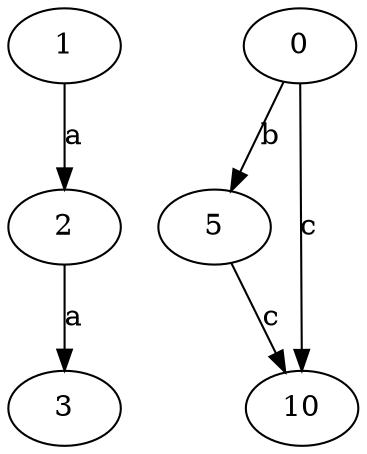 strict digraph  {
1;
2;
3;
0;
5;
10;
1 -> 2  [label=a];
2 -> 3  [label=a];
0 -> 5  [label=b];
0 -> 10  [label=c];
5 -> 10  [label=c];
}
